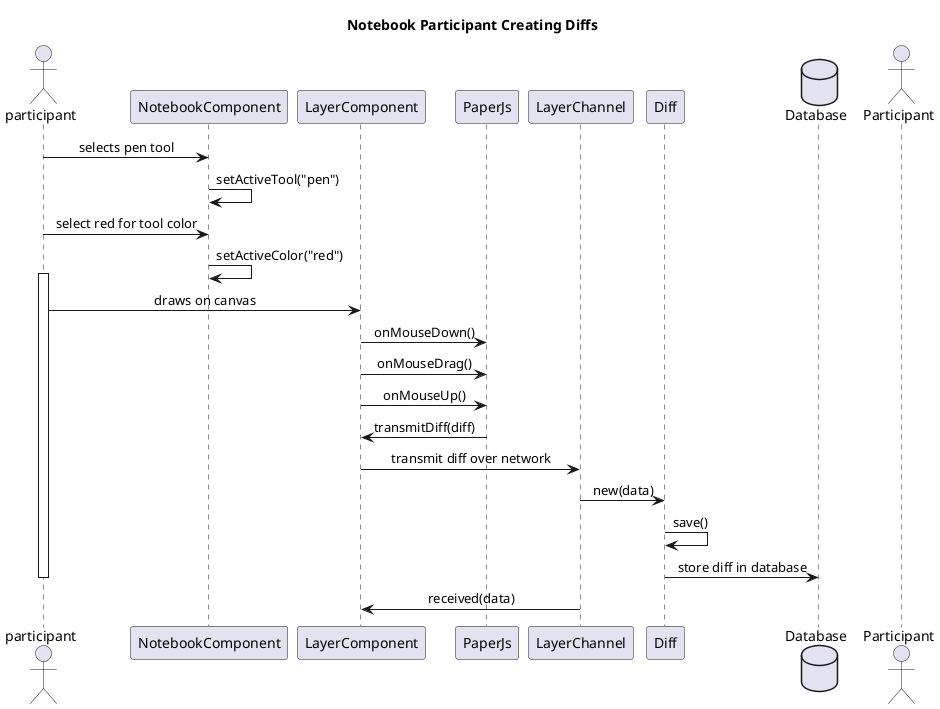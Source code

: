 @startuml Notebook Participant Creating Diffs
title Notebook Participant Creating Diffs
skinparam sequenceMessageAlign center

actor participant as owner
participant NotebookComponent as nc
participant LayerComponent as lc
participant PaperJs as pjs
participant LayerChannel as lch
participant Diff as d
database Database as db
actor Participant as participant

' owner makes scribble diff
' paperjs renders scribble diff
' scribble diff broadcasted to server, saved in db, sent to participant
' diff renders to 

owner -> nc : selects pen tool
nc -> nc : setActiveTool("pen")
owner -> nc : select red for tool color
nc -> nc : setActiveColor("red")
activate owner
owner -> lc : draws on canvas
lc -> pjs : onMouseDown()
lc -> pjs : onMouseDrag()
lc -> pjs : onMouseUp()
pjs -> lc : transmitDiff(diff)
lc -> lch : transmit diff over network
lch -> d : new(data)
d -> d : save()
d -> db : store diff in database
deactivate owner
lch -> lc : received(data) 
' user -> sc : new()
' user <-- sc : render login form
' user -> sc : create(email, password)
' sc -> um : find_by_email(email)
' um -> db : get user by email
' um <-- db : return user
' sc <-- um : return user1
' sc -> um : set_session(datetime.now, ip)
' sc <-- um : return
' sc -> um : save()
' um -> db : save user to database
' user <-- sc : redirect to NotebooksController index

' user -> nc : index()
' nc -> unm : find_owned_by_user_id(current_user)
' unm -> db : get user_notebooks by id
' unm <-- db : return user_notebooks
' nc <-- unm : return user_notebooks owned by current user
' nc -> unm : find_joined_by_user_id(current_user)
' unm -> db : get user_notebooks by id
' unm <-- db : return user_notebooks
' nc <-- unm : return user_notebooks joined by current user
' user <-- nc : return NotebooksController view which displays Notebooks
@enduml

' TODO: Lifetimes, methods in classes